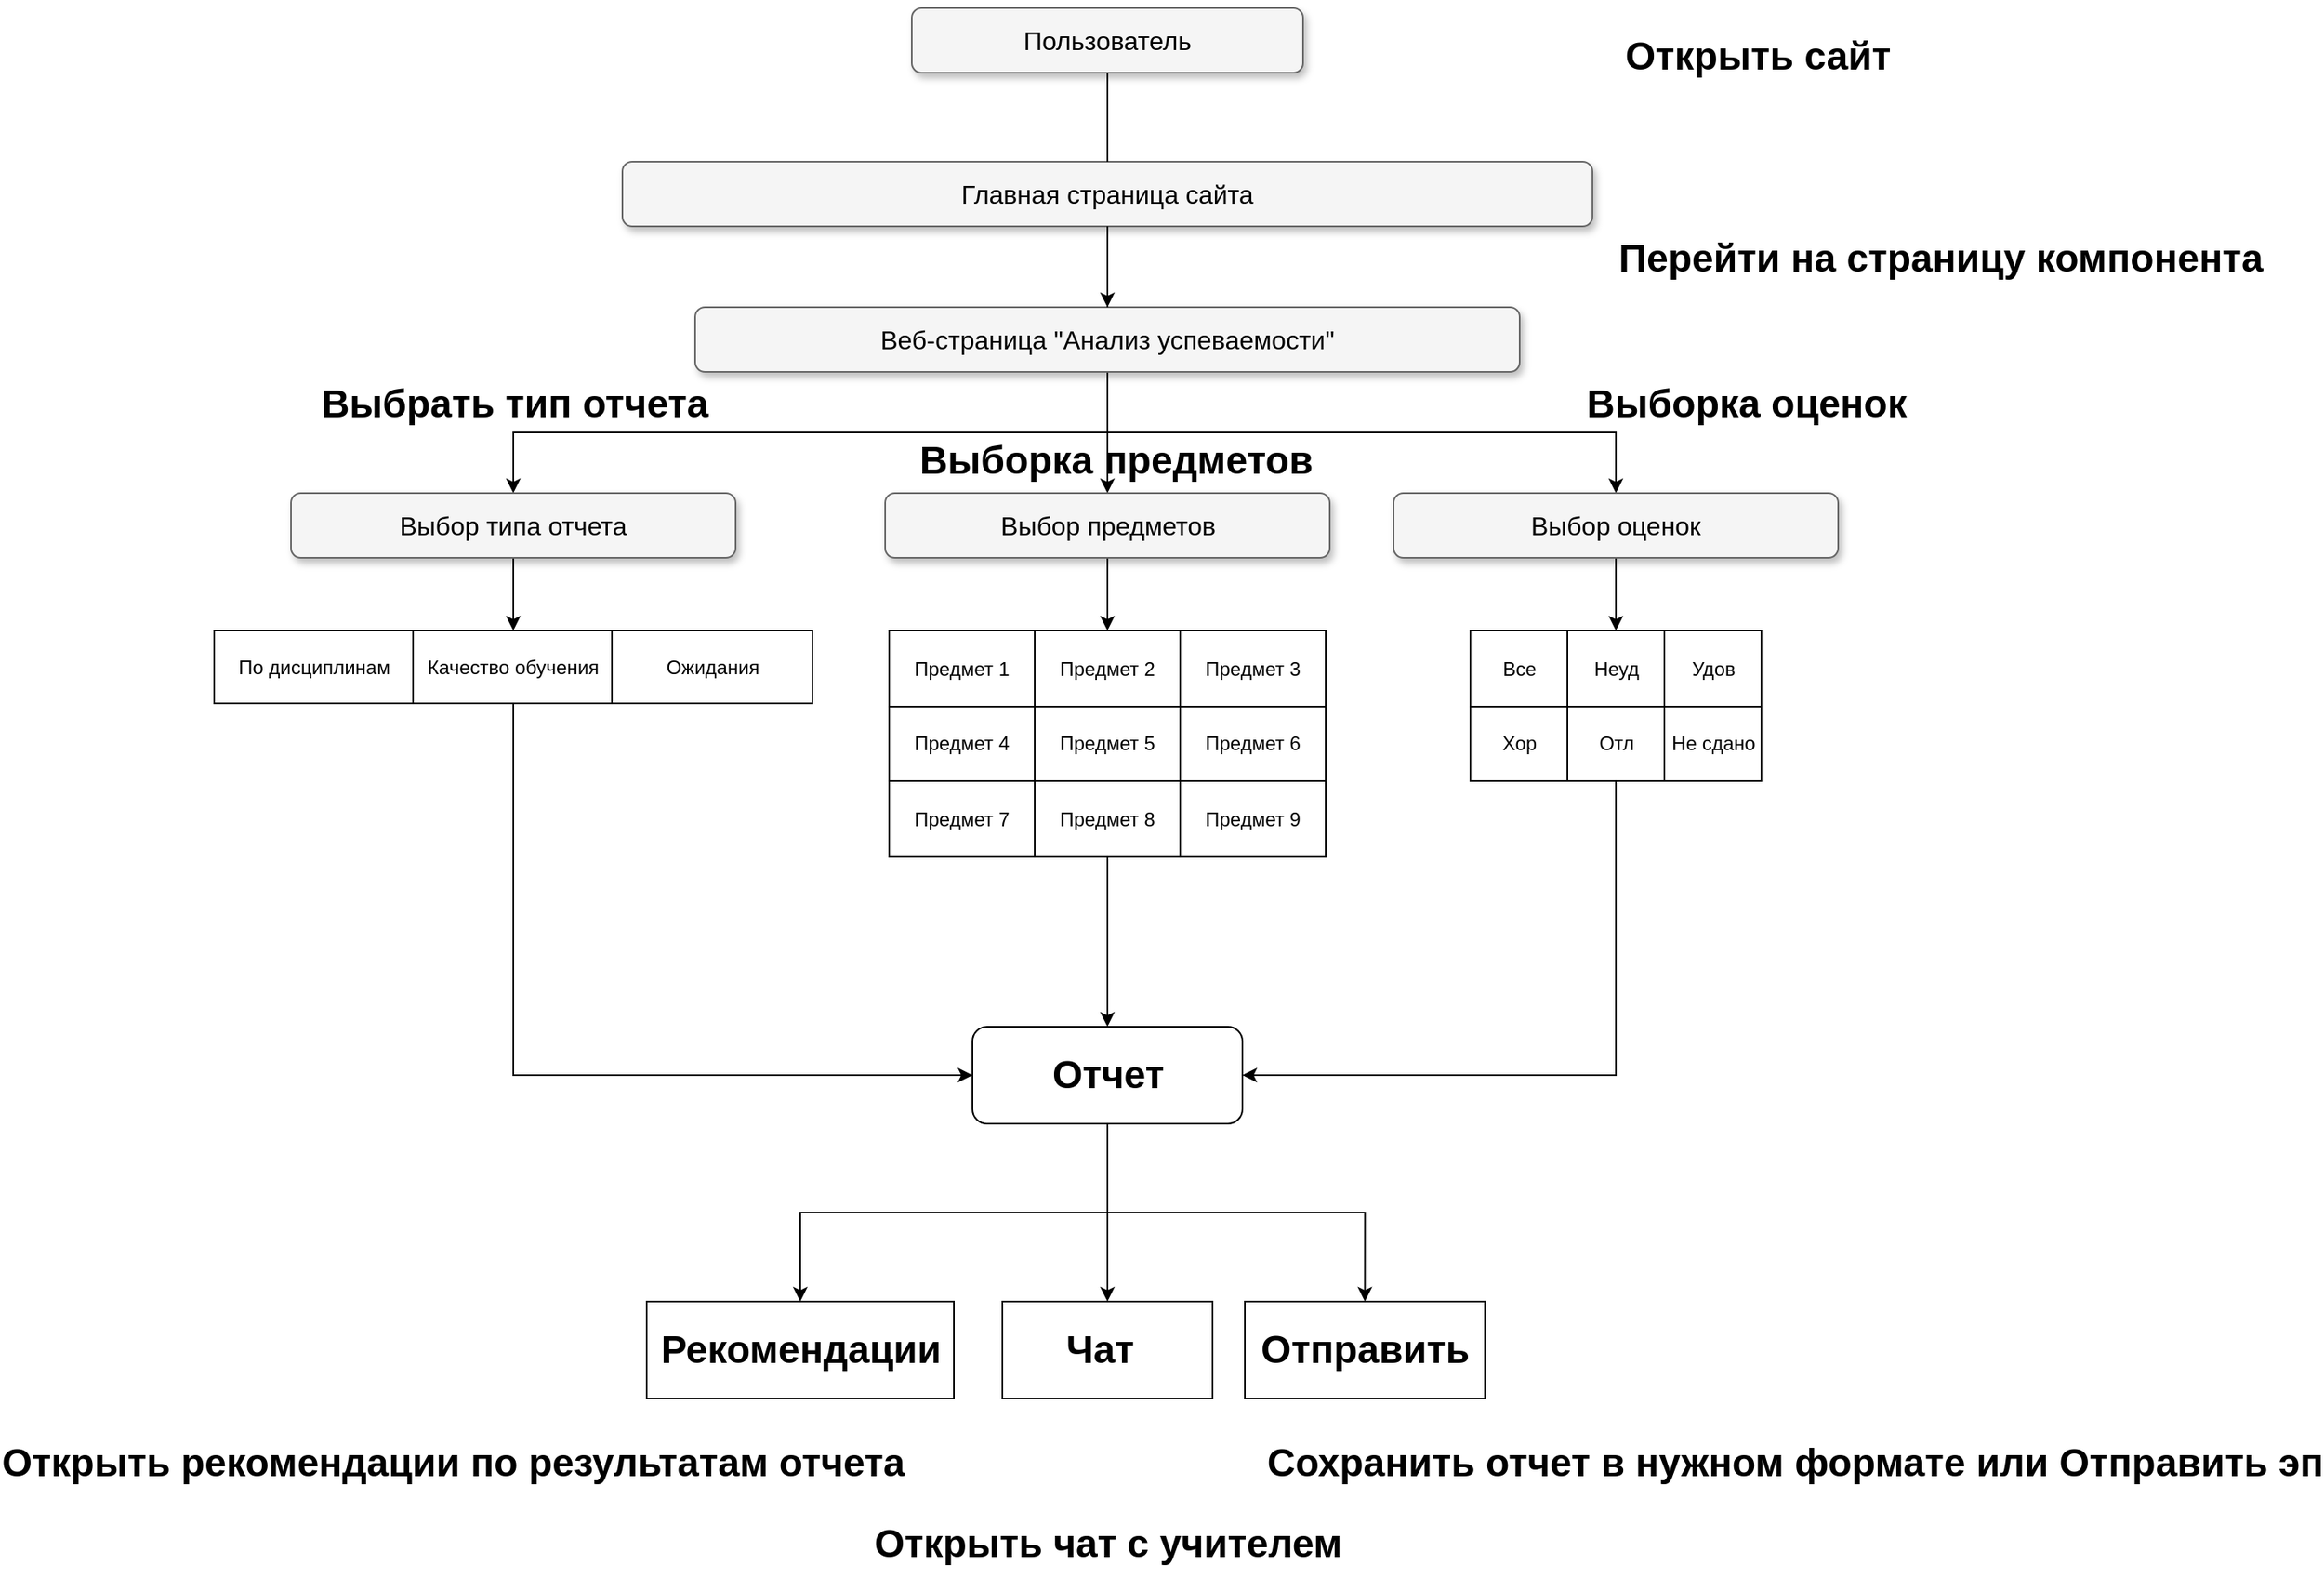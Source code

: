<mxfile version="24.8.4">
  <diagram name="Page-1" id="b98fa263-6416-c6ec-5b7d-78bf54ef71d0">
    <mxGraphModel dx="1711" dy="965" grid="1" gridSize="10" guides="1" tooltips="1" connect="1" arrows="1" fold="1" page="1" pageScale="1.5" pageWidth="1169" pageHeight="826" background="none" math="0" shadow="0">
      <root>
        <mxCell id="0" style=";html=1;" />
        <mxCell id="1" style=";html=1;" parent="0" />
        <mxCell id="303ed1de8c2c98b4-2" value="Пользователь" style="whiteSpace=wrap;html=1;rounded=1;shadow=1;strokeWidth=1;fontSize=16;align=center;fillColor=#f5f5f5;strokeColor=#666666;" parent="1" vertex="1">
          <mxGeometry x="764" y="150" width="242" height="40" as="geometry" />
        </mxCell>
        <mxCell id="xBRs0mBnwfpqDEcwCw5a-52" style="edgeStyle=orthogonalEdgeStyle;rounded=0;orthogonalLoop=1;jettySize=auto;html=1;exitX=0.5;exitY=1;exitDx=0;exitDy=0;" edge="1" parent="1" source="303ed1de8c2c98b4-3" target="303ed1de8c2c98b4-4">
          <mxGeometry relative="1" as="geometry" />
        </mxCell>
        <mxCell id="303ed1de8c2c98b4-3" value="Главная страница сайта" style="whiteSpace=wrap;html=1;rounded=1;shadow=1;strokeWidth=1;fontSize=16;align=center;fillColor=#f5f5f5;strokeColor=#666666;" parent="1" vertex="1">
          <mxGeometry x="585" y="245" width="600" height="40" as="geometry" />
        </mxCell>
        <mxCell id="xBRs0mBnwfpqDEcwCw5a-49" value="" style="edgeStyle=orthogonalEdgeStyle;rounded=0;orthogonalLoop=1;jettySize=auto;html=1;" edge="1" parent="1" source="303ed1de8c2c98b4-4" target="303ed1de8c2c98b4-7">
          <mxGeometry relative="1" as="geometry" />
        </mxCell>
        <mxCell id="xBRs0mBnwfpqDEcwCw5a-50" style="edgeStyle=orthogonalEdgeStyle;rounded=0;orthogonalLoop=1;jettySize=auto;html=1;entryX=0.5;entryY=0;entryDx=0;entryDy=0;" edge="1" parent="1" source="303ed1de8c2c98b4-4" target="303ed1de8c2c98b4-5">
          <mxGeometry relative="1" as="geometry" />
        </mxCell>
        <mxCell id="xBRs0mBnwfpqDEcwCw5a-51" style="edgeStyle=orthogonalEdgeStyle;rounded=0;orthogonalLoop=1;jettySize=auto;html=1;exitX=0.5;exitY=1;exitDx=0;exitDy=0;entryX=0.5;entryY=0;entryDx=0;entryDy=0;" edge="1" parent="1" source="303ed1de8c2c98b4-4" target="303ed1de8c2c98b4-6">
          <mxGeometry relative="1" as="geometry" />
        </mxCell>
        <mxCell id="303ed1de8c2c98b4-4" value="Веб-страница &quot;Анализ успеваемости&quot;" style="whiteSpace=wrap;html=1;rounded=1;shadow=1;strokeWidth=1;fontSize=16;align=center;fillColor=#f5f5f5;strokeColor=#666666;" parent="1" vertex="1">
          <mxGeometry x="630" y="335" width="510" height="40" as="geometry" />
        </mxCell>
        <mxCell id="xBRs0mBnwfpqDEcwCw5a-33" value="" style="edgeStyle=orthogonalEdgeStyle;rounded=0;orthogonalLoop=1;jettySize=auto;html=1;" edge="1" parent="1" source="303ed1de8c2c98b4-5" target="xBRs0mBnwfpqDEcwCw5a-20">
          <mxGeometry relative="1" as="geometry" />
        </mxCell>
        <mxCell id="303ed1de8c2c98b4-5" value="Выбор оценок" style="whiteSpace=wrap;html=1;rounded=1;shadow=1;strokeWidth=1;fontSize=16;align=center;fillColor=#f5f5f5;strokeColor=#666666;" parent="1" vertex="1">
          <mxGeometry x="1062" y="450" width="275" height="40" as="geometry" />
        </mxCell>
        <mxCell id="xBRs0mBnwfpqDEcwCw5a-48" value="" style="edgeStyle=orthogonalEdgeStyle;rounded=0;orthogonalLoop=1;jettySize=auto;html=1;" edge="1" parent="1" source="303ed1de8c2c98b4-6" target="xBRs0mBnwfpqDEcwCw5a-34">
          <mxGeometry relative="1" as="geometry" />
        </mxCell>
        <mxCell id="303ed1de8c2c98b4-6" value="Выбор типа отчета" style="whiteSpace=wrap;html=1;rounded=1;shadow=1;strokeWidth=1;fontSize=16;align=center;fillColor=#f5f5f5;strokeColor=#666666;" parent="1" vertex="1">
          <mxGeometry x="380" y="450" width="275" height="40" as="geometry" />
        </mxCell>
        <mxCell id="xBRs0mBnwfpqDEcwCw5a-47" value="" style="edgeStyle=orthogonalEdgeStyle;rounded=0;orthogonalLoop=1;jettySize=auto;html=1;" edge="1" parent="1" source="303ed1de8c2c98b4-7" target="xBRs0mBnwfpqDEcwCw5a-6">
          <mxGeometry relative="1" as="geometry" />
        </mxCell>
        <mxCell id="303ed1de8c2c98b4-7" value="Выбор предметов" style="whiteSpace=wrap;html=1;rounded=1;shadow=1;strokeWidth=1;fontSize=16;align=center;fillColor=#f5f5f5;strokeColor=#666666;" parent="1" vertex="1">
          <mxGeometry x="747.5" y="450" width="275" height="40" as="geometry" />
        </mxCell>
        <mxCell id="303ed1de8c2c98b4-78" style="edgeStyle=orthogonalEdgeStyle;html=1;startSize=6;endFill=0;endSize=6;strokeWidth=1;fontSize=16;rounded=0;endArrow=none;" parent="1" source="303ed1de8c2c98b4-2" target="303ed1de8c2c98b4-3" edge="1">
          <mxGeometry relative="1" as="geometry" />
        </mxCell>
        <mxCell id="303ed1de8c2c98b4-79" style="edgeStyle=orthogonalEdgeStyle;html=1;startSize=6;endFill=0;endSize=6;strokeWidth=1;fontSize=16;rounded=0;endArrow=none;" parent="1" source="303ed1de8c2c98b4-3" target="303ed1de8c2c98b4-4" edge="1">
          <mxGeometry relative="1" as="geometry" />
        </mxCell>
        <mxCell id="xBRs0mBnwfpqDEcwCw5a-6" value="" style="childLayout=tableLayout;recursiveResize=0;shadow=0;fillColor=none;" vertex="1" parent="1">
          <mxGeometry x="750" y="535" width="270" height="140" as="geometry" />
        </mxCell>
        <mxCell id="xBRs0mBnwfpqDEcwCw5a-7" value="" style="shape=tableRow;horizontal=0;startSize=0;swimlaneHead=0;swimlaneBody=0;top=0;left=0;bottom=0;right=0;dropTarget=0;collapsible=0;recursiveResize=0;expand=0;fontStyle=0;fillColor=none;strokeColor=inherit;" vertex="1" parent="xBRs0mBnwfpqDEcwCw5a-6">
          <mxGeometry width="270" height="47" as="geometry" />
        </mxCell>
        <mxCell id="xBRs0mBnwfpqDEcwCw5a-8" value="Предмет 1" style="connectable=0;recursiveResize=0;strokeColor=inherit;fillColor=none;align=center;whiteSpace=wrap;html=1;" vertex="1" parent="xBRs0mBnwfpqDEcwCw5a-7">
          <mxGeometry width="90" height="47" as="geometry">
            <mxRectangle width="90" height="47" as="alternateBounds" />
          </mxGeometry>
        </mxCell>
        <mxCell id="xBRs0mBnwfpqDEcwCw5a-9" value="Предмет&amp;nbsp;2" style="connectable=0;recursiveResize=0;strokeColor=inherit;fillColor=none;align=center;whiteSpace=wrap;html=1;" vertex="1" parent="xBRs0mBnwfpqDEcwCw5a-7">
          <mxGeometry x="90" width="90" height="47" as="geometry">
            <mxRectangle width="90" height="47" as="alternateBounds" />
          </mxGeometry>
        </mxCell>
        <mxCell id="xBRs0mBnwfpqDEcwCw5a-10" value="Предмет&amp;nbsp;3" style="connectable=0;recursiveResize=0;strokeColor=inherit;fillColor=none;align=center;whiteSpace=wrap;html=1;" vertex="1" parent="xBRs0mBnwfpqDEcwCw5a-7">
          <mxGeometry x="180" width="90" height="47" as="geometry">
            <mxRectangle width="90" height="47" as="alternateBounds" />
          </mxGeometry>
        </mxCell>
        <mxCell id="xBRs0mBnwfpqDEcwCw5a-11" style="shape=tableRow;horizontal=0;startSize=0;swimlaneHead=0;swimlaneBody=0;top=0;left=0;bottom=0;right=0;dropTarget=0;collapsible=0;recursiveResize=0;expand=0;fontStyle=0;fillColor=none;strokeColor=inherit;" vertex="1" parent="xBRs0mBnwfpqDEcwCw5a-6">
          <mxGeometry y="47" width="270" height="46" as="geometry" />
        </mxCell>
        <mxCell id="xBRs0mBnwfpqDEcwCw5a-12" value="Предмет&amp;nbsp;4" style="connectable=0;recursiveResize=0;strokeColor=inherit;fillColor=none;align=center;whiteSpace=wrap;html=1;" vertex="1" parent="xBRs0mBnwfpqDEcwCw5a-11">
          <mxGeometry width="90" height="46" as="geometry">
            <mxRectangle width="90" height="46" as="alternateBounds" />
          </mxGeometry>
        </mxCell>
        <mxCell id="xBRs0mBnwfpqDEcwCw5a-13" value="Предмет&amp;nbsp;5" style="connectable=0;recursiveResize=0;strokeColor=inherit;fillColor=none;align=center;whiteSpace=wrap;html=1;" vertex="1" parent="xBRs0mBnwfpqDEcwCw5a-11">
          <mxGeometry x="90" width="90" height="46" as="geometry">
            <mxRectangle width="90" height="46" as="alternateBounds" />
          </mxGeometry>
        </mxCell>
        <mxCell id="xBRs0mBnwfpqDEcwCw5a-14" value="Предмет&amp;nbsp;6" style="connectable=0;recursiveResize=0;strokeColor=inherit;fillColor=none;align=center;whiteSpace=wrap;html=1;" vertex="1" parent="xBRs0mBnwfpqDEcwCw5a-11">
          <mxGeometry x="180" width="90" height="46" as="geometry">
            <mxRectangle width="90" height="46" as="alternateBounds" />
          </mxGeometry>
        </mxCell>
        <mxCell id="xBRs0mBnwfpqDEcwCw5a-15" style="shape=tableRow;horizontal=0;startSize=0;swimlaneHead=0;swimlaneBody=0;top=0;left=0;bottom=0;right=0;dropTarget=0;collapsible=0;recursiveResize=0;expand=0;fontStyle=0;fillColor=none;strokeColor=inherit;" vertex="1" parent="xBRs0mBnwfpqDEcwCw5a-6">
          <mxGeometry y="93" width="270" height="47" as="geometry" />
        </mxCell>
        <mxCell id="xBRs0mBnwfpqDEcwCw5a-16" value="Предмет&amp;nbsp;7" style="connectable=0;recursiveResize=0;strokeColor=inherit;fillColor=none;align=center;whiteSpace=wrap;html=1;" vertex="1" parent="xBRs0mBnwfpqDEcwCw5a-15">
          <mxGeometry width="90" height="47" as="geometry">
            <mxRectangle width="90" height="47" as="alternateBounds" />
          </mxGeometry>
        </mxCell>
        <mxCell id="xBRs0mBnwfpqDEcwCw5a-17" value="Предмет&amp;nbsp;8" style="connectable=0;recursiveResize=0;strokeColor=inherit;fillColor=none;align=center;whiteSpace=wrap;html=1;" vertex="1" parent="xBRs0mBnwfpqDEcwCw5a-15">
          <mxGeometry x="90" width="90" height="47" as="geometry">
            <mxRectangle width="90" height="47" as="alternateBounds" />
          </mxGeometry>
        </mxCell>
        <mxCell id="xBRs0mBnwfpqDEcwCw5a-18" value="Предмет&amp;nbsp;9" style="connectable=0;recursiveResize=0;strokeColor=inherit;fillColor=none;align=center;whiteSpace=wrap;html=1;" vertex="1" parent="xBRs0mBnwfpqDEcwCw5a-15">
          <mxGeometry x="180" width="90" height="47" as="geometry">
            <mxRectangle width="90" height="47" as="alternateBounds" />
          </mxGeometry>
        </mxCell>
        <mxCell id="xBRs0mBnwfpqDEcwCw5a-20" value="" style="childLayout=tableLayout;recursiveResize=0;shadow=0;fillColor=none;" vertex="1" parent="1">
          <mxGeometry x="1109.5" y="535" width="180" height="93" as="geometry" />
        </mxCell>
        <mxCell id="xBRs0mBnwfpqDEcwCw5a-21" value="" style="shape=tableRow;horizontal=0;startSize=0;swimlaneHead=0;swimlaneBody=0;top=0;left=0;bottom=0;right=0;dropTarget=0;collapsible=0;recursiveResize=0;expand=0;fontStyle=0;fillColor=none;strokeColor=inherit;" vertex="1" parent="xBRs0mBnwfpqDEcwCw5a-20">
          <mxGeometry width="180" height="47" as="geometry" />
        </mxCell>
        <mxCell id="xBRs0mBnwfpqDEcwCw5a-22" value="Все" style="connectable=0;recursiveResize=0;strokeColor=inherit;fillColor=none;align=center;whiteSpace=wrap;html=1;" vertex="1" parent="xBRs0mBnwfpqDEcwCw5a-21">
          <mxGeometry width="60" height="47" as="geometry">
            <mxRectangle width="60" height="47" as="alternateBounds" />
          </mxGeometry>
        </mxCell>
        <mxCell id="xBRs0mBnwfpqDEcwCw5a-23" value="Неуд" style="connectable=0;recursiveResize=0;strokeColor=inherit;fillColor=none;align=center;whiteSpace=wrap;html=1;" vertex="1" parent="xBRs0mBnwfpqDEcwCw5a-21">
          <mxGeometry x="60" width="60" height="47" as="geometry">
            <mxRectangle width="60" height="47" as="alternateBounds" />
          </mxGeometry>
        </mxCell>
        <mxCell id="xBRs0mBnwfpqDEcwCw5a-24" value="Удов" style="connectable=0;recursiveResize=0;strokeColor=inherit;fillColor=none;align=center;whiteSpace=wrap;html=1;" vertex="1" parent="xBRs0mBnwfpqDEcwCw5a-21">
          <mxGeometry x="120" width="60" height="47" as="geometry">
            <mxRectangle width="60" height="47" as="alternateBounds" />
          </mxGeometry>
        </mxCell>
        <mxCell id="xBRs0mBnwfpqDEcwCw5a-25" style="shape=tableRow;horizontal=0;startSize=0;swimlaneHead=0;swimlaneBody=0;top=0;left=0;bottom=0;right=0;dropTarget=0;collapsible=0;recursiveResize=0;expand=0;fontStyle=0;fillColor=none;strokeColor=inherit;" vertex="1" parent="xBRs0mBnwfpqDEcwCw5a-20">
          <mxGeometry y="47" width="180" height="46" as="geometry" />
        </mxCell>
        <mxCell id="xBRs0mBnwfpqDEcwCw5a-26" value="Хор" style="connectable=0;recursiveResize=0;strokeColor=inherit;fillColor=none;align=center;whiteSpace=wrap;html=1;" vertex="1" parent="xBRs0mBnwfpqDEcwCw5a-25">
          <mxGeometry width="60" height="46" as="geometry">
            <mxRectangle width="60" height="46" as="alternateBounds" />
          </mxGeometry>
        </mxCell>
        <mxCell id="xBRs0mBnwfpqDEcwCw5a-27" value="Отл" style="connectable=0;recursiveResize=0;strokeColor=inherit;fillColor=none;align=center;whiteSpace=wrap;html=1;" vertex="1" parent="xBRs0mBnwfpqDEcwCw5a-25">
          <mxGeometry x="60" width="60" height="46" as="geometry">
            <mxRectangle width="60" height="46" as="alternateBounds" />
          </mxGeometry>
        </mxCell>
        <mxCell id="xBRs0mBnwfpqDEcwCw5a-28" value="Не сдано" style="connectable=0;recursiveResize=0;strokeColor=inherit;fillColor=none;align=center;whiteSpace=wrap;html=1;" vertex="1" parent="xBRs0mBnwfpqDEcwCw5a-25">
          <mxGeometry x="120" width="60" height="46" as="geometry">
            <mxRectangle width="60" height="46" as="alternateBounds" />
          </mxGeometry>
        </mxCell>
        <mxCell id="xBRs0mBnwfpqDEcwCw5a-34" value="" style="childLayout=tableLayout;recursiveResize=0;shadow=0;fillColor=none;" vertex="1" parent="1">
          <mxGeometry x="332.5" y="535" width="370" height="45" as="geometry" />
        </mxCell>
        <mxCell id="xBRs0mBnwfpqDEcwCw5a-35" value="" style="shape=tableRow;horizontal=0;startSize=0;swimlaneHead=0;swimlaneBody=0;top=0;left=0;bottom=0;right=0;dropTarget=0;collapsible=0;recursiveResize=0;expand=0;fontStyle=0;fillColor=none;strokeColor=inherit;" vertex="1" parent="xBRs0mBnwfpqDEcwCw5a-34">
          <mxGeometry width="370" height="45" as="geometry" />
        </mxCell>
        <mxCell id="xBRs0mBnwfpqDEcwCw5a-36" value="По дисциплинам" style="connectable=0;recursiveResize=0;strokeColor=inherit;fillColor=none;align=center;whiteSpace=wrap;html=1;" vertex="1" parent="xBRs0mBnwfpqDEcwCw5a-35">
          <mxGeometry width="123" height="45" as="geometry">
            <mxRectangle width="123" height="45" as="alternateBounds" />
          </mxGeometry>
        </mxCell>
        <mxCell id="xBRs0mBnwfpqDEcwCw5a-37" value="Качество обучения" style="connectable=0;recursiveResize=0;strokeColor=inherit;fillColor=none;align=center;whiteSpace=wrap;html=1;" vertex="1" parent="xBRs0mBnwfpqDEcwCw5a-35">
          <mxGeometry x="123" width="123" height="45" as="geometry">
            <mxRectangle width="123" height="45" as="alternateBounds" />
          </mxGeometry>
        </mxCell>
        <mxCell id="xBRs0mBnwfpqDEcwCw5a-38" value="Ожидания" style="connectable=0;recursiveResize=0;strokeColor=inherit;fillColor=none;align=center;whiteSpace=wrap;html=1;" vertex="1" parent="xBRs0mBnwfpqDEcwCw5a-35">
          <mxGeometry x="246" width="124" height="45" as="geometry">
            <mxRectangle width="124" height="45" as="alternateBounds" />
          </mxGeometry>
        </mxCell>
        <mxCell id="xBRs0mBnwfpqDEcwCw5a-84" style="edgeStyle=orthogonalEdgeStyle;rounded=0;orthogonalLoop=1;jettySize=auto;html=1;entryX=0.5;entryY=0;entryDx=0;entryDy=0;" edge="1" parent="1" source="xBRs0mBnwfpqDEcwCw5a-64" target="xBRs0mBnwfpqDEcwCw5a-74">
          <mxGeometry relative="1" as="geometry" />
        </mxCell>
        <mxCell id="xBRs0mBnwfpqDEcwCw5a-88" style="edgeStyle=orthogonalEdgeStyle;rounded=0;orthogonalLoop=1;jettySize=auto;html=1;exitX=0.5;exitY=1;exitDx=0;exitDy=0;entryX=0.5;entryY=0;entryDx=0;entryDy=0;" edge="1" parent="1" source="xBRs0mBnwfpqDEcwCw5a-64" target="xBRs0mBnwfpqDEcwCw5a-80">
          <mxGeometry relative="1" as="geometry" />
        </mxCell>
        <mxCell id="xBRs0mBnwfpqDEcwCw5a-89" style="edgeStyle=orthogonalEdgeStyle;rounded=0;orthogonalLoop=1;jettySize=auto;html=1;exitX=0.5;exitY=1;exitDx=0;exitDy=0;entryX=0.5;entryY=0;entryDx=0;entryDy=0;" edge="1" parent="1" source="xBRs0mBnwfpqDEcwCw5a-64" target="xBRs0mBnwfpqDEcwCw5a-76">
          <mxGeometry relative="1" as="geometry" />
        </mxCell>
        <mxCell id="xBRs0mBnwfpqDEcwCw5a-64" value="" style="rounded=1;whiteSpace=wrap;html=1;" vertex="1" parent="1">
          <mxGeometry x="801.5" y="780" width="167" height="60" as="geometry" />
        </mxCell>
        <mxCell id="xBRs0mBnwfpqDEcwCw5a-69" style="edgeStyle=orthogonalEdgeStyle;rounded=0;orthogonalLoop=1;jettySize=auto;html=1;exitX=0.5;exitY=1;exitDx=0;exitDy=0;entryX=0;entryY=0.5;entryDx=0;entryDy=0;" edge="1" parent="1" source="xBRs0mBnwfpqDEcwCw5a-35" target="xBRs0mBnwfpqDEcwCw5a-64">
          <mxGeometry relative="1" as="geometry" />
        </mxCell>
        <mxCell id="xBRs0mBnwfpqDEcwCw5a-70" style="edgeStyle=orthogonalEdgeStyle;rounded=0;orthogonalLoop=1;jettySize=auto;html=1;exitX=0.5;exitY=1;exitDx=0;exitDy=0;entryX=1;entryY=0.5;entryDx=0;entryDy=0;" edge="1" parent="1" source="xBRs0mBnwfpqDEcwCw5a-25" target="xBRs0mBnwfpqDEcwCw5a-64">
          <mxGeometry relative="1" as="geometry" />
        </mxCell>
        <mxCell id="xBRs0mBnwfpqDEcwCw5a-71" style="edgeStyle=orthogonalEdgeStyle;rounded=0;orthogonalLoop=1;jettySize=auto;html=1;exitX=0.5;exitY=1;exitDx=0;exitDy=0;entryX=0.5;entryY=0;entryDx=0;entryDy=0;" edge="1" parent="1" source="xBRs0mBnwfpqDEcwCw5a-15" target="xBRs0mBnwfpqDEcwCw5a-64">
          <mxGeometry relative="1" as="geometry" />
        </mxCell>
        <mxCell id="xBRs0mBnwfpqDEcwCw5a-73" value="Отчет" style="text;strokeColor=none;fillColor=none;html=1;fontSize=24;fontStyle=1;verticalAlign=middle;align=center;" vertex="1" parent="1">
          <mxGeometry x="835" y="790" width="100" height="40" as="geometry" />
        </mxCell>
        <mxCell id="xBRs0mBnwfpqDEcwCw5a-74" value="" style="rounded=0;whiteSpace=wrap;html=1;" vertex="1" parent="1">
          <mxGeometry x="820" y="950" width="130" height="60" as="geometry" />
        </mxCell>
        <mxCell id="xBRs0mBnwfpqDEcwCw5a-75" value="Чат" style="text;strokeColor=none;fillColor=none;html=1;fontSize=24;fontStyle=1;verticalAlign=middle;align=center;" vertex="1" parent="1">
          <mxGeometry x="830" y="960" width="100" height="40" as="geometry" />
        </mxCell>
        <mxCell id="xBRs0mBnwfpqDEcwCw5a-76" value="" style="rounded=0;whiteSpace=wrap;html=1;" vertex="1" parent="1">
          <mxGeometry x="970" y="950" width="148.5" height="60" as="geometry" />
        </mxCell>
        <mxCell id="xBRs0mBnwfpqDEcwCw5a-77" value="Отправить" style="text;strokeColor=none;fillColor=none;html=1;fontSize=24;fontStyle=1;verticalAlign=middle;align=center;" vertex="1" parent="1">
          <mxGeometry x="995" y="960" width="98.5" height="40" as="geometry" />
        </mxCell>
        <mxCell id="xBRs0mBnwfpqDEcwCw5a-80" value="" style="rounded=0;whiteSpace=wrap;html=1;" vertex="1" parent="1">
          <mxGeometry x="600" y="950" width="190" height="60" as="geometry" />
        </mxCell>
        <mxCell id="xBRs0mBnwfpqDEcwCw5a-81" value="Рекомендации" style="text;strokeColor=none;fillColor=none;html=1;fontSize=24;fontStyle=1;verticalAlign=middle;align=center;" vertex="1" parent="1">
          <mxGeometry x="645.75" y="960" width="98.5" height="40" as="geometry" />
        </mxCell>
        <mxCell id="xBRs0mBnwfpqDEcwCw5a-90" value="Открыть сайт" style="text;strokeColor=none;fillColor=none;html=1;fontSize=24;fontStyle=1;verticalAlign=middle;align=center;" vertex="1" parent="1">
          <mxGeometry x="1237" y="160" width="100" height="40" as="geometry" />
        </mxCell>
        <mxCell id="xBRs0mBnwfpqDEcwCw5a-91" value="Перейти на страницу компонента" style="text;strokeColor=none;fillColor=none;html=1;fontSize=24;fontStyle=1;verticalAlign=middle;align=center;" vertex="1" parent="1">
          <mxGeometry x="1350" y="285" width="100" height="40" as="geometry" />
        </mxCell>
        <mxCell id="xBRs0mBnwfpqDEcwCw5a-95" value="Выбрать тип отчета" style="text;strokeColor=none;fillColor=none;html=1;fontSize=24;fontStyle=1;verticalAlign=middle;align=center;" vertex="1" parent="1">
          <mxGeometry x="467.5" y="375" width="100" height="40" as="geometry" />
        </mxCell>
        <mxCell id="xBRs0mBnwfpqDEcwCw5a-152" value="Выборка предметов" style="text;strokeColor=none;fillColor=none;html=1;fontSize=24;fontStyle=1;verticalAlign=middle;align=center;" vertex="1" parent="1">
          <mxGeometry x="840" y="410" width="100" height="40" as="geometry" />
        </mxCell>
        <mxCell id="xBRs0mBnwfpqDEcwCw5a-153" value="Выборка оценок" style="text;strokeColor=none;fillColor=none;html=1;fontSize=24;fontStyle=1;verticalAlign=middle;align=center;" vertex="1" parent="1">
          <mxGeometry x="1230" y="375" width="100" height="40" as="geometry" />
        </mxCell>
        <mxCell id="xBRs0mBnwfpqDEcwCw5a-160" value="Открыть рекомендации по результатам отчета" style="text;strokeColor=none;fillColor=none;html=1;fontSize=24;fontStyle=1;verticalAlign=middle;align=center;" vertex="1" parent="1">
          <mxGeometry x="430" y="1030" width="100" height="40" as="geometry" />
        </mxCell>
        <mxCell id="xBRs0mBnwfpqDEcwCw5a-162" value="Открыть чат с учителем" style="text;strokeColor=none;fillColor=none;html=1;fontSize=24;fontStyle=1;verticalAlign=middle;align=center;" vertex="1" parent="1">
          <mxGeometry x="835" y="1080" width="100" height="40" as="geometry" />
        </mxCell>
        <mxCell id="xBRs0mBnwfpqDEcwCw5a-163" value="Сохранить отчет в нужном формате или Отправить эп" style="text;strokeColor=none;fillColor=none;html=1;fontSize=24;fontStyle=1;verticalAlign=middle;align=center;" vertex="1" parent="1">
          <mxGeometry x="1260" y="1030" width="100" height="40" as="geometry" />
        </mxCell>
      </root>
    </mxGraphModel>
  </diagram>
</mxfile>
